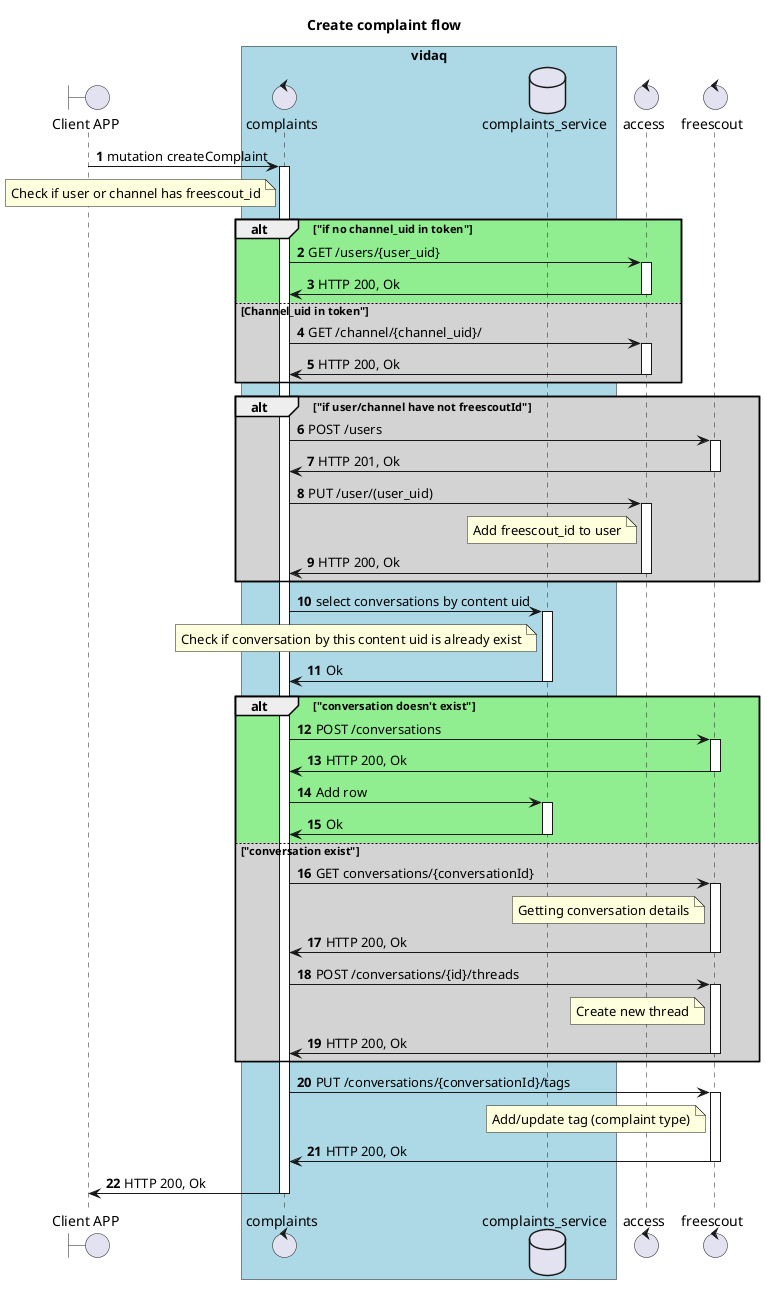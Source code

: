 @startuml

title "Create complaint flow"


boundary "Client APP" as GUI
box "vidaq" #LightBlue
control "complaints" as C
database "complaints_service" as CS
end box
control "access" as A
control "freescout" as F

autonumber

GUI -> C: mutation createComplaint
activate C
note left C
Check if user or channel has freescout_id
end note
alt #LightGreen "if no channel_uid in token"
C -> A: GET /users/{user_uid}
activate A
A -> C: HTTP 200, Ok
deactivate A
else #LightGrey Channel_uid in token"
C -> A: GET /channel/{channel_uid}/
activate A
A -> C: HTTP 200, Ok
deactivate A
end

alt #LightGrey "if user/channel have not freescoutId"
C -> F: POST /users
activate F
F -> C: HTTP 201, Ok
deactivate F
C -> A: PUT /user/(user_uid)
activate A
note left A
Add freescout_id to user
end note
A -> C: HTTP 200, Ok
deactivate A
end

C -> CS: select conversations by content uid
activate CS
note left CS
Check if conversation by this content uid is already exist
end note
CS -> C: Ok
deactivate CS



alt #LightGreen "conversation doesn't exist"
C -> F: POST /conversations
activate F
F -> C: HTTP 200, Ok
deactivate F
C -> CS: Add row
activate CS
CS -> C: Ok
deactivate CS

else #LightGrey "conversation exist"
C -> F: GET conversations/{conversationId}
activate F
note left F
Getting conversation details
end note
F -> C: HTTP 200, Ok
deactivate F
C -> F: POST /conversations/{id}/threads
activate F
note left F
Create new thread
end note
F -> C: HTTP 200, Ok
deactivate F
end

C -> F: PUT /conversations/{conversationId}/tags
activate F
note left F
Add/update tag (complaint type)
end note
F -> C: HTTP 200, Ok
deactivate F

C -> GUI: HTTP 200, Ok
deactivate C

@enduml